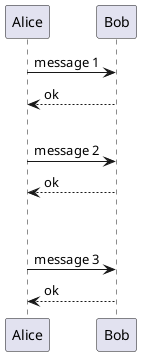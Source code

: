 @startuml
'你可以使用 ||| 来增加空间。
'还可以使用数字指定增加的像素的数量。

Alice -> Bob: message 1
Bob --> Alice: ok

|||

Alice -> Bob: message 2
Bob --> Alice: ok

||45||

Alice -> Bob: message 3
Bob --> Alice: ok

@enduml